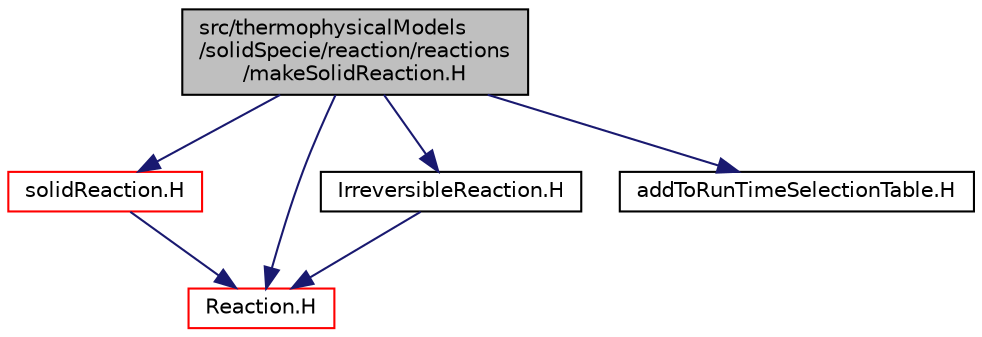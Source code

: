 digraph "src/thermophysicalModels/solidSpecie/reaction/reactions/makeSolidReaction.H"
{
  bgcolor="transparent";
  edge [fontname="Helvetica",fontsize="10",labelfontname="Helvetica",labelfontsize="10"];
  node [fontname="Helvetica",fontsize="10",shape=record];
  Node1 [label="src/thermophysicalModels\l/solidSpecie/reaction/reactions\l/makeSolidReaction.H",height=0.2,width=0.4,color="black", fillcolor="grey75", style="filled", fontcolor="black"];
  Node1 -> Node2 [color="midnightblue",fontsize="10",style="solid",fontname="Helvetica"];
  Node2 [label="solidReaction.H",height=0.2,width=0.4,color="red",URL="$a10239.html"];
  Node2 -> Node3 [color="midnightblue",fontsize="10",style="solid",fontname="Helvetica"];
  Node3 [label="Reaction.H",height=0.2,width=0.4,color="red",URL="$a10326.html"];
  Node1 -> Node4 [color="midnightblue",fontsize="10",style="solid",fontname="Helvetica"];
  Node4 [label="IrreversibleReaction.H",height=0.2,width=0.4,color="black",URL="$a10319.html"];
  Node4 -> Node3 [color="midnightblue",fontsize="10",style="solid",fontname="Helvetica"];
  Node1 -> Node3 [color="midnightblue",fontsize="10",style="solid",fontname="Helvetica"];
  Node1 -> Node5 [color="midnightblue",fontsize="10",style="solid",fontname="Helvetica"];
  Node5 [label="addToRunTimeSelectionTable.H",height=0.2,width=0.4,color="black",URL="$a07839.html",tooltip="Macros for easy insertion into run-time selection tables. "];
}
